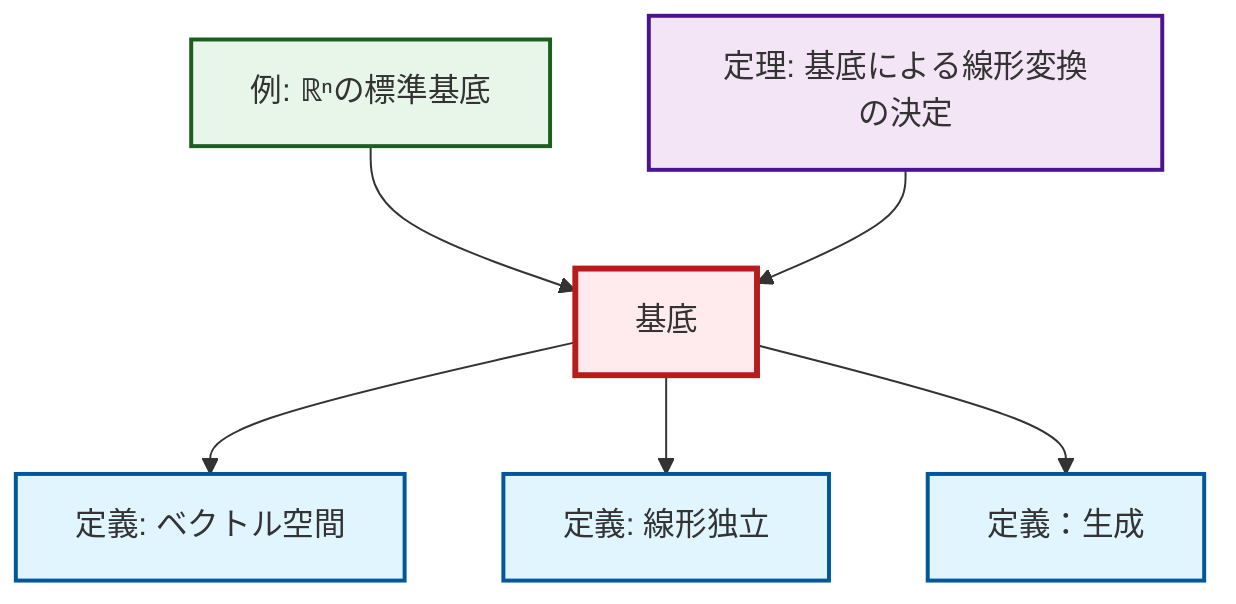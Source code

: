 graph TD
    classDef definition fill:#e1f5fe,stroke:#01579b,stroke-width:2px
    classDef theorem fill:#f3e5f5,stroke:#4a148c,stroke-width:2px
    classDef axiom fill:#fff3e0,stroke:#e65100,stroke-width:2px
    classDef example fill:#e8f5e9,stroke:#1b5e20,stroke-width:2px
    classDef current fill:#ffebee,stroke:#b71c1c,stroke-width:3px
    ex-standard-basis-rn["例: ℝⁿの標準基底"]:::example
    thm-linear-transformation-basis["定理: 基底による線形変換の決定"]:::theorem
    def-vector-space["定義: ベクトル空間"]:::definition
    def-basis["基底"]:::definition
    def-linear-independence["定義: 線形独立"]:::definition
    def-span["定義：生成"]:::definition
    def-basis --> def-vector-space
    ex-standard-basis-rn --> def-basis
    def-basis --> def-linear-independence
    thm-linear-transformation-basis --> def-basis
    def-basis --> def-span
    class def-basis current
